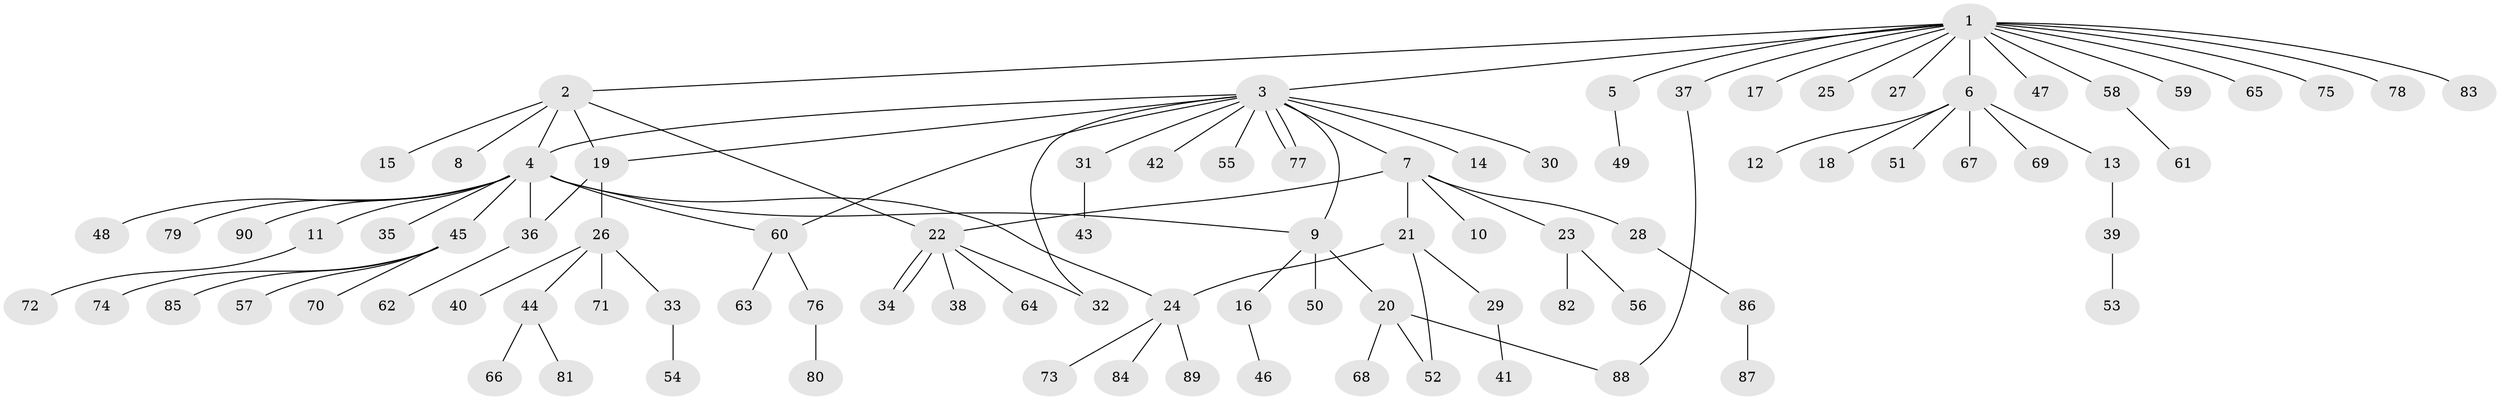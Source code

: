 // Generated by graph-tools (version 1.1) at 2025/35/03/09/25 02:35:41]
// undirected, 90 vertices, 101 edges
graph export_dot {
graph [start="1"]
  node [color=gray90,style=filled];
  1;
  2;
  3;
  4;
  5;
  6;
  7;
  8;
  9;
  10;
  11;
  12;
  13;
  14;
  15;
  16;
  17;
  18;
  19;
  20;
  21;
  22;
  23;
  24;
  25;
  26;
  27;
  28;
  29;
  30;
  31;
  32;
  33;
  34;
  35;
  36;
  37;
  38;
  39;
  40;
  41;
  42;
  43;
  44;
  45;
  46;
  47;
  48;
  49;
  50;
  51;
  52;
  53;
  54;
  55;
  56;
  57;
  58;
  59;
  60;
  61;
  62;
  63;
  64;
  65;
  66;
  67;
  68;
  69;
  70;
  71;
  72;
  73;
  74;
  75;
  76;
  77;
  78;
  79;
  80;
  81;
  82;
  83;
  84;
  85;
  86;
  87;
  88;
  89;
  90;
  1 -- 2;
  1 -- 3;
  1 -- 5;
  1 -- 6;
  1 -- 17;
  1 -- 25;
  1 -- 27;
  1 -- 37;
  1 -- 47;
  1 -- 58;
  1 -- 59;
  1 -- 65;
  1 -- 75;
  1 -- 78;
  1 -- 83;
  2 -- 4;
  2 -- 8;
  2 -- 15;
  2 -- 19;
  2 -- 22;
  3 -- 4;
  3 -- 7;
  3 -- 9;
  3 -- 14;
  3 -- 19;
  3 -- 30;
  3 -- 31;
  3 -- 32;
  3 -- 42;
  3 -- 55;
  3 -- 60;
  3 -- 77;
  3 -- 77;
  4 -- 9;
  4 -- 11;
  4 -- 24;
  4 -- 35;
  4 -- 36;
  4 -- 45;
  4 -- 48;
  4 -- 60;
  4 -- 79;
  4 -- 90;
  5 -- 49;
  6 -- 12;
  6 -- 13;
  6 -- 18;
  6 -- 51;
  6 -- 67;
  6 -- 69;
  7 -- 10;
  7 -- 21;
  7 -- 22;
  7 -- 23;
  7 -- 28;
  9 -- 16;
  9 -- 20;
  9 -- 50;
  11 -- 72;
  13 -- 39;
  16 -- 46;
  19 -- 26;
  19 -- 36;
  20 -- 52;
  20 -- 68;
  20 -- 88;
  21 -- 24;
  21 -- 29;
  21 -- 52;
  22 -- 32;
  22 -- 34;
  22 -- 34;
  22 -- 38;
  22 -- 64;
  23 -- 56;
  23 -- 82;
  24 -- 73;
  24 -- 84;
  24 -- 89;
  26 -- 33;
  26 -- 40;
  26 -- 44;
  26 -- 71;
  28 -- 86;
  29 -- 41;
  31 -- 43;
  33 -- 54;
  36 -- 62;
  37 -- 88;
  39 -- 53;
  44 -- 66;
  44 -- 81;
  45 -- 57;
  45 -- 70;
  45 -- 74;
  45 -- 85;
  58 -- 61;
  60 -- 63;
  60 -- 76;
  76 -- 80;
  86 -- 87;
}
